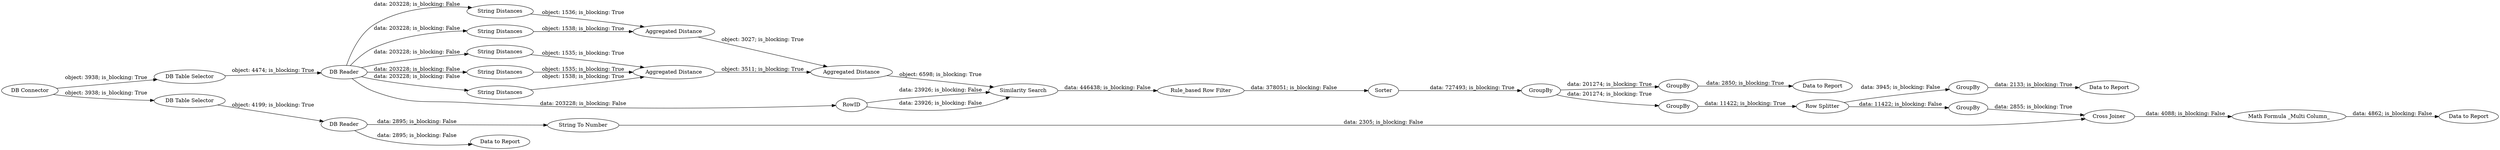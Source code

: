 digraph {
	"-7319440290547023828_45" [label=GroupBy]
	"-7319440290547023828_49" [label=GroupBy]
	"-7319440290547023828_47" [label="Row Splitter"]
	"-7319440290547023828_44" [label="Rule_based Row Filter"]
	"-7319440290547023828_55" [label="String To Number"]
	"-7319440290547023828_37" [label="String Distances"]
	"-7319440290547023828_56" [label="Math Formula _Multi Column_"]
	"-7319440290547023828_62" [label=RowID]
	"-7319440290547023828_39" [label="String Distances"]
	"-7319440290547023828_38" [label="String Distances"]
	"-7319440290547023828_7" [label="Data to Report"]
	"-7319440290547023828_43" [label="Aggregated Distance"]
	"-7319440290547023828_40" [label="Aggregated Distance"]
	"-7319440290547023828_41" [label="String Distances"]
	"-7319440290547023828_59" [label="Data to Report"]
	"-7319440290547023828_36" [label="Aggregated Distance"]
	"-7319440290547023828_23" [label="Similarity Search"]
	"-7319440290547023828_42" [label="String Distances"]
	"-7319440290547023828_19" [label="Data to Report"]
	"-7319440290547023828_5" [label="DB Table Selector"]
	"-7319440290547023828_17" [label="DB Reader"]
	"-7319440290547023828_16" [label="DB Table Selector"]
	"-7319440290547023828_50" [label="Data to Report"]
	"-7319440290547023828_52" [label=GroupBy]
	"-7319440290547023828_6" [label="DB Reader"]
	"-7319440290547023828_60" [label="DB Connector"]
	"-7319440290547023828_46" [label=GroupBy]
	"-7319440290547023828_58" [label="Cross Joiner"]
	"-7319440290547023828_48" [label=GroupBy]
	"-7319440290547023828_29" [label=Sorter]
	"-7319440290547023828_55" -> "-7319440290547023828_58" [label="data: 2305; is_blocking: False"]
	"-7319440290547023828_47" -> "-7319440290547023828_52" [label="data: 11422; is_blocking: False"]
	"-7319440290547023828_5" -> "-7319440290547023828_6" [label="object: 4474; is_blocking: True"]
	"-7319440290547023828_6" -> "-7319440290547023828_62" [label="data: 203228; is_blocking: False"]
	"-7319440290547023828_6" -> "-7319440290547023828_38" [label="data: 203228; is_blocking: False"]
	"-7319440290547023828_62" -> "-7319440290547023828_23" [label="data: 23926; is_blocking: False"]
	"-7319440290547023828_62" -> "-7319440290547023828_23" [label="data: 23926; is_blocking: False"]
	"-7319440290547023828_42" -> "-7319440290547023828_43" [label="object: 1536; is_blocking: True"]
	"-7319440290547023828_52" -> "-7319440290547023828_58" [label="data: 2855; is_blocking: True"]
	"-7319440290547023828_6" -> "-7319440290547023828_41" [label="data: 203228; is_blocking: False"]
	"-7319440290547023828_39" -> "-7319440290547023828_36" [label="object: 1538; is_blocking: True"]
	"-7319440290547023828_29" -> "-7319440290547023828_49" [label="data: 727493; is_blocking: True"]
	"-7319440290547023828_6" -> "-7319440290547023828_37" [label="data: 203228; is_blocking: False"]
	"-7319440290547023828_23" -> "-7319440290547023828_44" [label="data: 446438; is_blocking: False"]
	"-7319440290547023828_47" -> "-7319440290547023828_48" [label="data: 3945; is_blocking: False"]
	"-7319440290547023828_58" -> "-7319440290547023828_56" [label="data: 4088; is_blocking: False"]
	"-7319440290547023828_49" -> "-7319440290547023828_45" [label="data: 201274; is_blocking: True"]
	"-7319440290547023828_41" -> "-7319440290547023828_43" [label="object: 1538; is_blocking: True"]
	"-7319440290547023828_40" -> "-7319440290547023828_23" [label="object: 6598; is_blocking: True"]
	"-7319440290547023828_16" -> "-7319440290547023828_17" [label="object: 4199; is_blocking: True"]
	"-7319440290547023828_46" -> "-7319440290547023828_50" [label="data: 2850; is_blocking: True"]
	"-7319440290547023828_56" -> "-7319440290547023828_59" [label="data: 4862; is_blocking: False"]
	"-7319440290547023828_36" -> "-7319440290547023828_40" [label="object: 3511; is_blocking: True"]
	"-7319440290547023828_6" -> "-7319440290547023828_42" [label="data: 203228; is_blocking: False"]
	"-7319440290547023828_38" -> "-7319440290547023828_36" [label="object: 1535; is_blocking: True"]
	"-7319440290547023828_6" -> "-7319440290547023828_39" [label="data: 203228; is_blocking: False"]
	"-7319440290547023828_48" -> "-7319440290547023828_7" [label="data: 2133; is_blocking: True"]
	"-7319440290547023828_60" -> "-7319440290547023828_5" [label="object: 3938; is_blocking: True"]
	"-7319440290547023828_43" -> "-7319440290547023828_40" [label="object: 3027; is_blocking: True"]
	"-7319440290547023828_49" -> "-7319440290547023828_46" [label="data: 201274; is_blocking: True"]
	"-7319440290547023828_44" -> "-7319440290547023828_29" [label="data: 378051; is_blocking: False"]
	"-7319440290547023828_37" -> "-7319440290547023828_36" [label="object: 1535; is_blocking: True"]
	"-7319440290547023828_17" -> "-7319440290547023828_55" [label="data: 2895; is_blocking: False"]
	"-7319440290547023828_45" -> "-7319440290547023828_47" [label="data: 11422; is_blocking: True"]
	"-7319440290547023828_17" -> "-7319440290547023828_19" [label="data: 2895; is_blocking: False"]
	"-7319440290547023828_60" -> "-7319440290547023828_16" [label="object: 3938; is_blocking: True"]
	rankdir=LR
}
